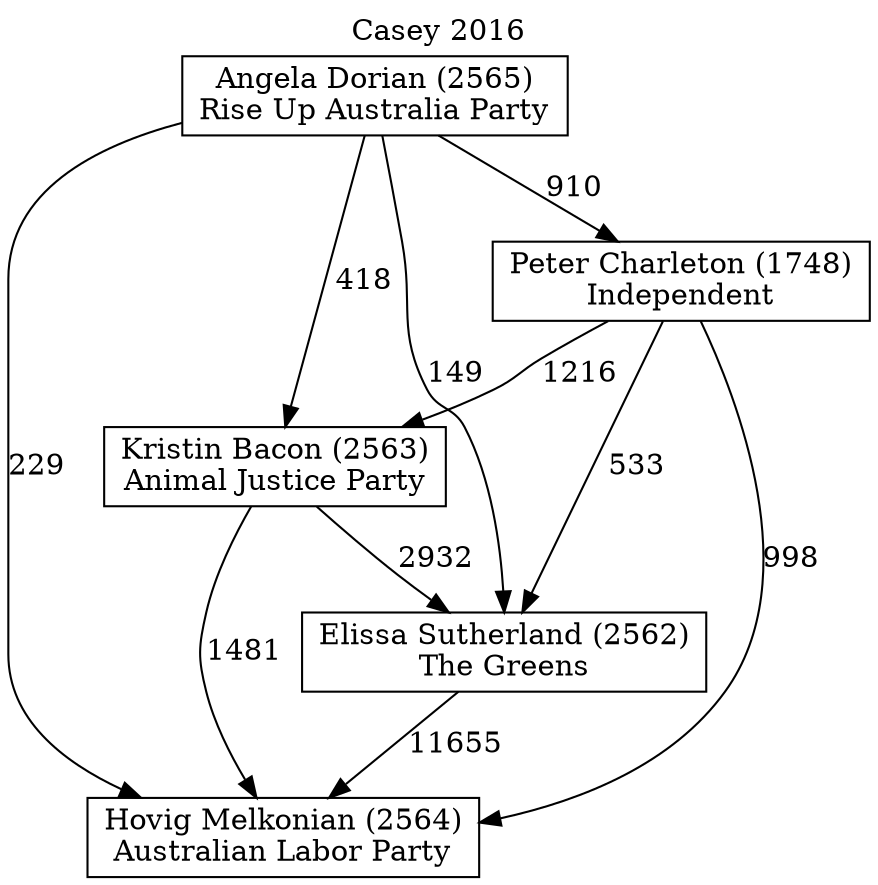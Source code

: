 // House preference flow
digraph "Hovig Melkonian (2564)_Casey_2016" {
	graph [label="Casey 2016" labelloc=t mclimit=10]
	node [shape=box]
	"Angela Dorian (2565)" [label="Angela Dorian (2565)
Rise Up Australia Party"]
	"Elissa Sutherland (2562)" [label="Elissa Sutherland (2562)
The Greens"]
	"Hovig Melkonian (2564)" [label="Hovig Melkonian (2564)
Australian Labor Party"]
	"Kristin Bacon (2563)" [label="Kristin Bacon (2563)
Animal Justice Party"]
	"Peter Charleton (1748)" [label="Peter Charleton (1748)
Independent"]
	"Angela Dorian (2565)" -> "Elissa Sutherland (2562)" [label=149]
	"Angela Dorian (2565)" -> "Hovig Melkonian (2564)" [label=229]
	"Angela Dorian (2565)" -> "Kristin Bacon (2563)" [label=418]
	"Angela Dorian (2565)" -> "Peter Charleton (1748)" [label=910]
	"Elissa Sutherland (2562)" -> "Hovig Melkonian (2564)" [label=11655]
	"Kristin Bacon (2563)" -> "Elissa Sutherland (2562)" [label=2932]
	"Kristin Bacon (2563)" -> "Hovig Melkonian (2564)" [label=1481]
	"Peter Charleton (1748)" -> "Elissa Sutherland (2562)" [label=533]
	"Peter Charleton (1748)" -> "Hovig Melkonian (2564)" [label=998]
	"Peter Charleton (1748)" -> "Kristin Bacon (2563)" [label=1216]
}
